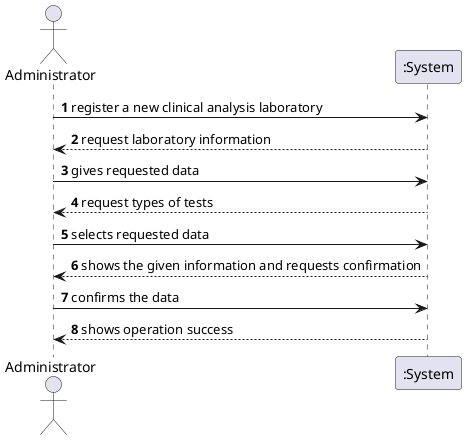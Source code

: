 @startuml
actor Administrator as admin
participant ":System" as sys

admin -> sys : **1** register a new clinical analysis laboratory
sys --> admin : **2** request laboratory information
admin -> sys : **3** gives requested data
sys --> admin : **4** request types of tests
admin -> sys : **5** selects requested data
sys --> admin : **6** shows the given information and requests confirmation
admin -> sys : **7** confirms the data
sys --> admin : **8** shows operation success
@enduml